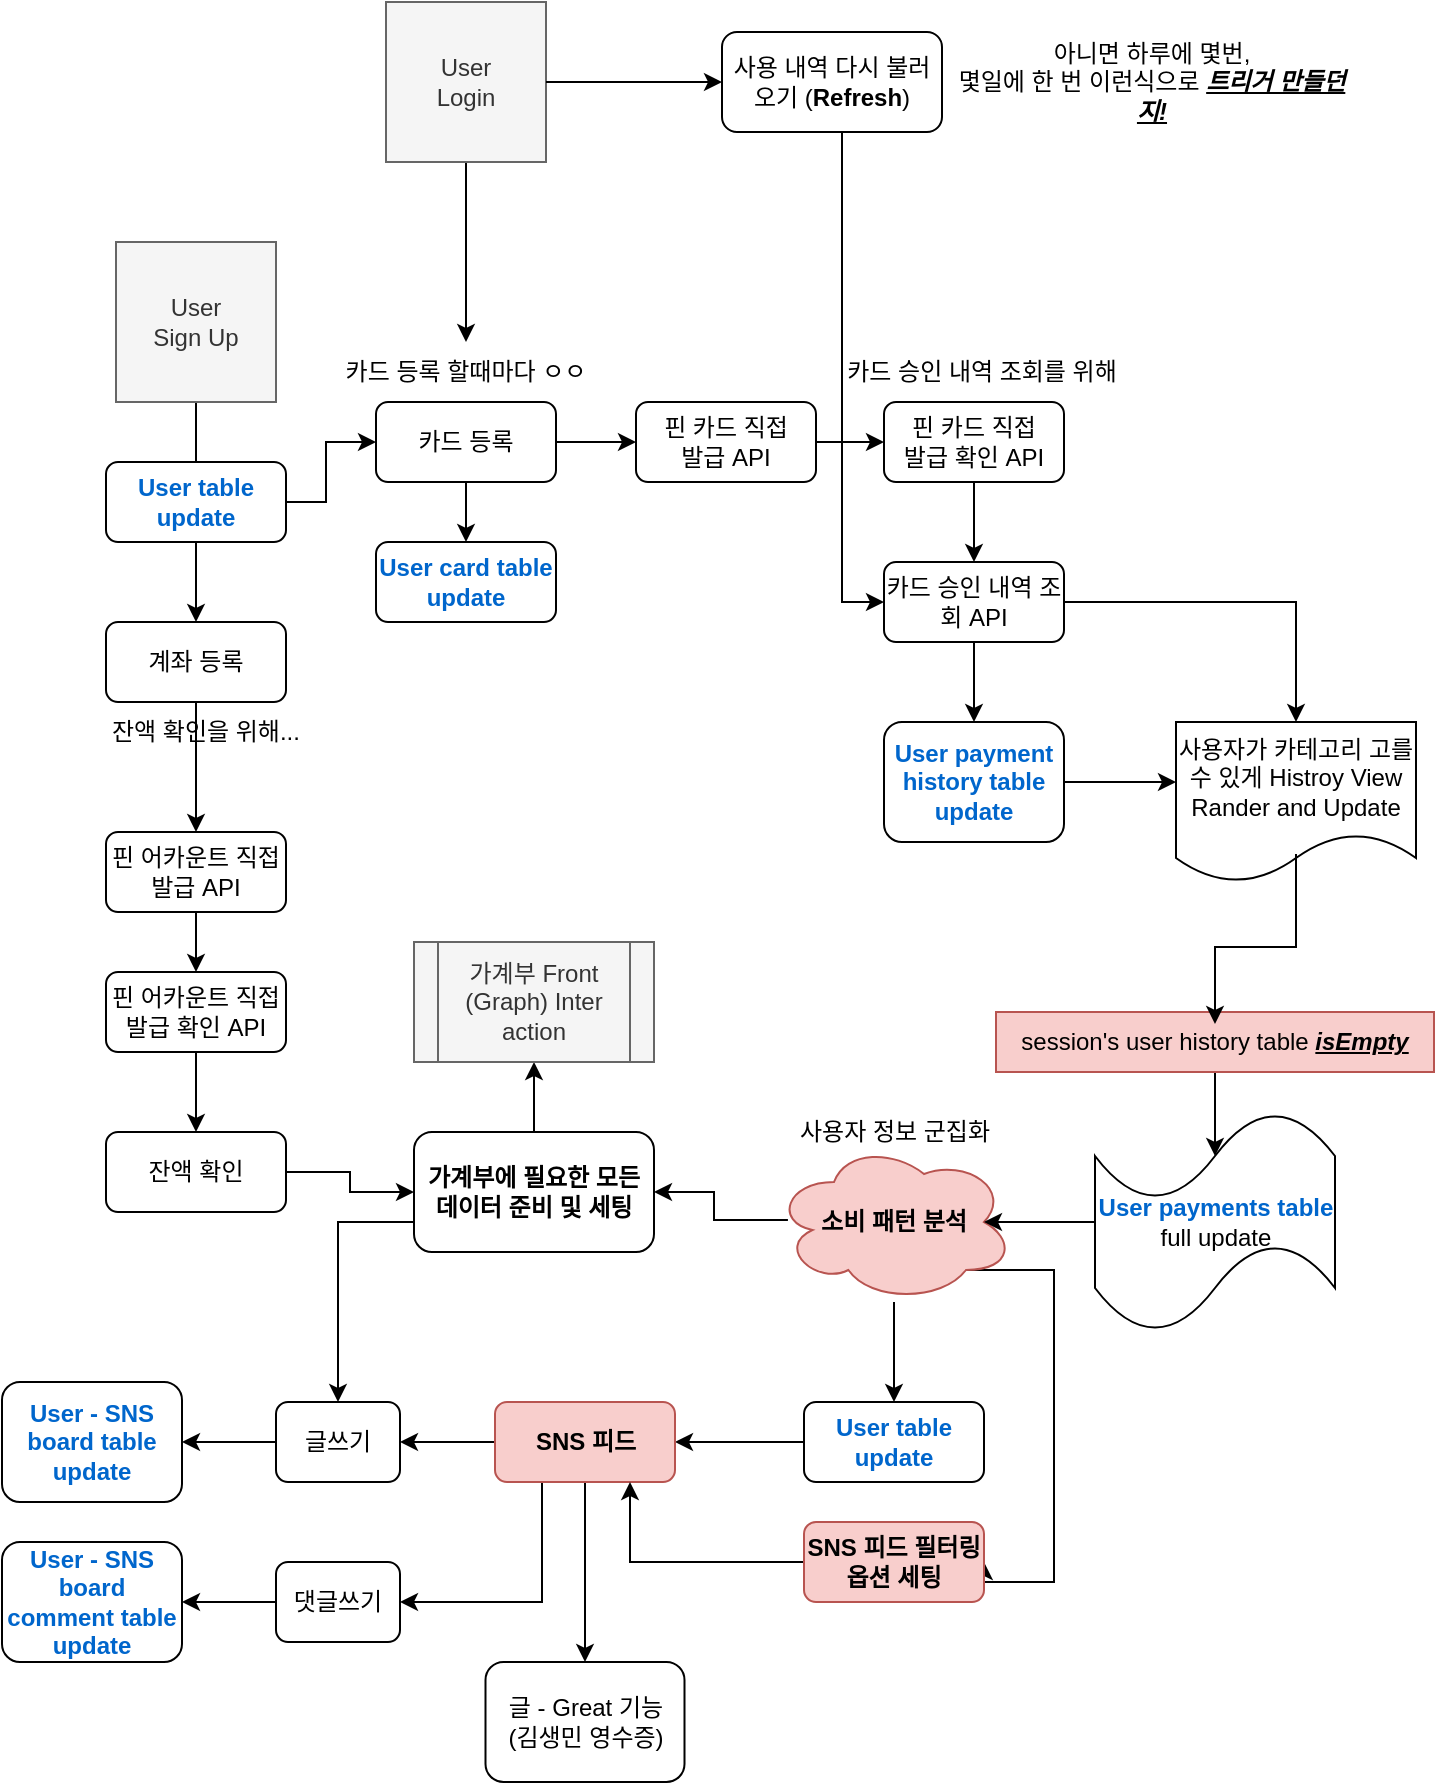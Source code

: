 <mxfile version="13.9.9" type="device" pages="2"><diagram id="NTzwY4wyhdFnSdknpehU" name="Simple_flow_chart_v1"><mxGraphModel dx="1854" dy="1157" grid="1" gridSize="10" guides="1" tooltips="1" connect="1" arrows="1" fold="1" page="1" pageScale="1" pageWidth="827" pageHeight="1169" math="0" shadow="0"><root><mxCell id="0"/><mxCell id="1" parent="0"/><mxCell id="Dc-8yQfU1E1qUTGHQdTF-12" style="edgeStyle=orthogonalEdgeStyle;rounded=0;orthogonalLoop=1;jettySize=auto;html=1;exitX=1;exitY=0.5;exitDx=0;exitDy=0;entryX=0;entryY=0.5;entryDx=0;entryDy=0;" edge="1" parent="1" source="Dc-8yQfU1E1qUTGHQdTF-49" target="Dc-8yQfU1E1qUTGHQdTF-10"><mxGeometry relative="1" as="geometry"><Array as="points"><mxPoint x="167" y="340"/><mxPoint x="192" y="340"/><mxPoint x="192" y="310"/></Array></mxGeometry></mxCell><mxCell id="Dc-8yQfU1E1qUTGHQdTF-14" style="edgeStyle=orthogonalEdgeStyle;rounded=0;orthogonalLoop=1;jettySize=auto;html=1;exitX=0.5;exitY=1;exitDx=0;exitDy=0;" edge="1" parent="1" source="Dc-8yQfU1E1qUTGHQdTF-8"><mxGeometry relative="1" as="geometry"><mxPoint x="127" y="400" as="targetPoint"/></mxGeometry></mxCell><mxCell id="Dc-8yQfU1E1qUTGHQdTF-8" value="User&lt;br&gt;Sign Up" style="whiteSpace=wrap;html=1;aspect=fixed;fillColor=#f5f5f5;strokeColor=#666666;fontColor=#333333;" vertex="1" parent="1"><mxGeometry x="87" y="210" width="80" height="80" as="geometry"/></mxCell><mxCell id="Dc-8yQfU1E1qUTGHQdTF-23" style="edgeStyle=orthogonalEdgeStyle;rounded=0;orthogonalLoop=1;jettySize=auto;html=1;exitX=1;exitY=0.5;exitDx=0;exitDy=0;entryX=0;entryY=0.5;entryDx=0;entryDy=0;" edge="1" parent="1" source="Dc-8yQfU1E1qUTGHQdTF-9" target="Dc-8yQfU1E1qUTGHQdTF-21"><mxGeometry relative="1" as="geometry"/></mxCell><mxCell id="Dc-8yQfU1E1qUTGHQdTF-9" value="핀 카드 직접 &lt;br&gt;발급 API" style="rounded=1;whiteSpace=wrap;html=1;" vertex="1" parent="1"><mxGeometry x="347" y="290" width="90" height="40" as="geometry"/></mxCell><mxCell id="Dc-8yQfU1E1qUTGHQdTF-13" style="edgeStyle=orthogonalEdgeStyle;rounded=0;orthogonalLoop=1;jettySize=auto;html=1;exitX=1;exitY=0.5;exitDx=0;exitDy=0;entryX=0;entryY=0.5;entryDx=0;entryDy=0;" edge="1" parent="1" source="Dc-8yQfU1E1qUTGHQdTF-10" target="Dc-8yQfU1E1qUTGHQdTF-9"><mxGeometry relative="1" as="geometry"/></mxCell><mxCell id="Dc-8yQfU1E1qUTGHQdTF-41" style="edgeStyle=orthogonalEdgeStyle;rounded=0;orthogonalLoop=1;jettySize=auto;html=1;exitX=0.5;exitY=1;exitDx=0;exitDy=0;entryX=0.5;entryY=0;entryDx=0;entryDy=0;" edge="1" parent="1" source="Dc-8yQfU1E1qUTGHQdTF-10" target="Dc-8yQfU1E1qUTGHQdTF-40"><mxGeometry relative="1" as="geometry"/></mxCell><mxCell id="Dc-8yQfU1E1qUTGHQdTF-10" value="카드 등록" style="rounded=1;whiteSpace=wrap;html=1;" vertex="1" parent="1"><mxGeometry x="217" y="290" width="90" height="40" as="geometry"/></mxCell><mxCell id="Dc-8yQfU1E1qUTGHQdTF-18" style="edgeStyle=orthogonalEdgeStyle;rounded=0;orthogonalLoop=1;jettySize=auto;html=1;exitX=0.5;exitY=1;exitDx=0;exitDy=0;entryX=0.5;entryY=0;entryDx=0;entryDy=0;" edge="1" parent="1" source="Dc-8yQfU1E1qUTGHQdTF-15" target="Dc-8yQfU1E1qUTGHQdTF-17"><mxGeometry relative="1" as="geometry"/></mxCell><mxCell id="Dc-8yQfU1E1qUTGHQdTF-15" value="계좌 등록" style="rounded=1;whiteSpace=wrap;html=1;" vertex="1" parent="1"><mxGeometry x="82" y="400" width="90" height="40" as="geometry"/></mxCell><mxCell id="Dc-8yQfU1E1qUTGHQdTF-16" value="잔액 확인을 위해..." style="text;html=1;strokeColor=none;fillColor=none;align=center;verticalAlign=middle;whiteSpace=wrap;rounded=0;" vertex="1" parent="1"><mxGeometry x="82" y="440" width="100" height="30" as="geometry"/></mxCell><mxCell id="Dc-8yQfU1E1qUTGHQdTF-20" style="edgeStyle=orthogonalEdgeStyle;rounded=0;orthogonalLoop=1;jettySize=auto;html=1;exitX=0.5;exitY=1;exitDx=0;exitDy=0;entryX=0.5;entryY=0;entryDx=0;entryDy=0;" edge="1" parent="1" source="Dc-8yQfU1E1qUTGHQdTF-17" target="Dc-8yQfU1E1qUTGHQdTF-19"><mxGeometry relative="1" as="geometry"/></mxCell><mxCell id="Dc-8yQfU1E1qUTGHQdTF-17" value="핀 어카운트 직접 &lt;br&gt;발급 API" style="rounded=1;whiteSpace=wrap;html=1;" vertex="1" parent="1"><mxGeometry x="82" y="505" width="90" height="40" as="geometry"/></mxCell><mxCell id="Dc-8yQfU1E1qUTGHQdTF-36" style="edgeStyle=orthogonalEdgeStyle;rounded=0;orthogonalLoop=1;jettySize=auto;html=1;exitX=0.5;exitY=1;exitDx=0;exitDy=0;entryX=0.5;entryY=0;entryDx=0;entryDy=0;" edge="1" parent="1" source="Dc-8yQfU1E1qUTGHQdTF-19" target="Dc-8yQfU1E1qUTGHQdTF-35"><mxGeometry relative="1" as="geometry"/></mxCell><mxCell id="Dc-8yQfU1E1qUTGHQdTF-19" value="핀 어카운트 직접 &lt;br&gt;발급 확인 API" style="rounded=1;whiteSpace=wrap;html=1;" vertex="1" parent="1"><mxGeometry x="82" y="575" width="90" height="40" as="geometry"/></mxCell><mxCell id="Dc-8yQfU1E1qUTGHQdTF-24" style="edgeStyle=orthogonalEdgeStyle;rounded=0;orthogonalLoop=1;jettySize=auto;html=1;exitX=0.5;exitY=1;exitDx=0;exitDy=0;" edge="1" parent="1" source="Dc-8yQfU1E1qUTGHQdTF-21"><mxGeometry relative="1" as="geometry"><mxPoint x="516" y="370" as="targetPoint"/></mxGeometry></mxCell><mxCell id="Dc-8yQfU1E1qUTGHQdTF-21" value="핀 카드 직접 &lt;br&gt;발급 확인 API" style="rounded=1;whiteSpace=wrap;html=1;" vertex="1" parent="1"><mxGeometry x="471" y="290" width="90" height="40" as="geometry"/></mxCell><mxCell id="Dc-8yQfU1E1qUTGHQdTF-30" value="" style="edgeStyle=orthogonalEdgeStyle;rounded=0;orthogonalLoop=1;jettySize=auto;html=1;" edge="1" parent="1" source="Dc-8yQfU1E1qUTGHQdTF-25" target="Dc-8yQfU1E1qUTGHQdTF-28"><mxGeometry relative="1" as="geometry"/></mxCell><mxCell id="Dc-8yQfU1E1qUTGHQdTF-44" style="edgeStyle=orthogonalEdgeStyle;rounded=0;orthogonalLoop=1;jettySize=auto;html=1;exitX=0.5;exitY=1;exitDx=0;exitDy=0;entryX=0.5;entryY=0;entryDx=0;entryDy=0;" edge="1" parent="1" source="Dc-8yQfU1E1qUTGHQdTF-25" target="Dc-8yQfU1E1qUTGHQdTF-43"><mxGeometry relative="1" as="geometry"/></mxCell><mxCell id="Dc-8yQfU1E1qUTGHQdTF-25" value="카드 승인 내역 조회 API" style="rounded=1;whiteSpace=wrap;html=1;" vertex="1" parent="1"><mxGeometry x="471" y="370" width="90" height="40" as="geometry"/></mxCell><mxCell id="Dc-8yQfU1E1qUTGHQdTF-48" value="" style="edgeStyle=orthogonalEdgeStyle;rounded=0;orthogonalLoop=1;jettySize=auto;html=1;entryX=1;entryY=0.5;entryDx=0;entryDy=0;exitX=0.058;exitY=0.488;exitDx=0;exitDy=0;exitPerimeter=0;" edge="1" parent="1" source="Dc-8yQfU1E1qUTGHQdTF-52" target="Dc-8yQfU1E1qUTGHQdTF-57"><mxGeometry relative="1" as="geometry"><mxPoint x="386" y="700" as="targetPoint"/></mxGeometry></mxCell><mxCell id="Dc-8yQfU1E1qUTGHQdTF-27" value="&lt;b&gt;&lt;font color=&quot;#0066cc&quot;&gt;User payments table&lt;/font&gt; &lt;/b&gt;full update" style="shape=tape;whiteSpace=wrap;html=1;" vertex="1" parent="1"><mxGeometry x="576.5" y="645" width="120" height="110" as="geometry"/></mxCell><mxCell id="Dc-8yQfU1E1qUTGHQdTF-31" value="" style="edgeStyle=orthogonalEdgeStyle;rounded=0;orthogonalLoop=1;jettySize=auto;html=1;exitX=0.5;exitY=0.825;exitDx=0;exitDy=0;exitPerimeter=0;entryX=0.5;entryY=0.2;entryDx=0;entryDy=0;entryPerimeter=0;" edge="1" parent="1" source="Dc-8yQfU1E1qUTGHQdTF-37" target="Dc-8yQfU1E1qUTGHQdTF-27"><mxGeometry relative="1" as="geometry"/></mxCell><mxCell id="Dc-8yQfU1E1qUTGHQdTF-28" value="사용자가 카테고리 고를 수 있게 Histroy View Rander and Update" style="shape=document;whiteSpace=wrap;html=1;boundedLbl=1;" vertex="1" parent="1"><mxGeometry x="617" y="450" width="120" height="80" as="geometry"/></mxCell><mxCell id="Dc-8yQfU1E1qUTGHQdTF-77" style="edgeStyle=orthogonalEdgeStyle;rounded=0;orthogonalLoop=1;jettySize=auto;html=1;exitX=1;exitY=0.5;exitDx=0;exitDy=0;entryX=0;entryY=0.5;entryDx=0;entryDy=0;" edge="1" parent="1" source="Dc-8yQfU1E1qUTGHQdTF-35" target="Dc-8yQfU1E1qUTGHQdTF-57"><mxGeometry relative="1" as="geometry"/></mxCell><mxCell id="Dc-8yQfU1E1qUTGHQdTF-35" value="잔액 확인" style="rounded=1;whiteSpace=wrap;html=1;" vertex="1" parent="1"><mxGeometry x="82" y="655" width="90" height="40" as="geometry"/></mxCell><mxCell id="Dc-8yQfU1E1qUTGHQdTF-40" value="&lt;b&gt;&lt;font color=&quot;#0066cc&quot;&gt;User card table update&lt;/font&gt;&lt;/b&gt;" style="rounded=1;whiteSpace=wrap;html=1;" vertex="1" parent="1"><mxGeometry x="217" y="360" width="90" height="40" as="geometry"/></mxCell><mxCell id="Dc-8yQfU1E1qUTGHQdTF-37" value="session's user history table &lt;b&gt;&lt;u&gt;&lt;i&gt;isEmpty&lt;/i&gt;&lt;/u&gt;&lt;/b&gt;" style="text;html=1;strokeColor=#b85450;fillColor=#f8cecc;align=center;verticalAlign=middle;whiteSpace=wrap;rounded=0;" vertex="1" parent="1"><mxGeometry x="527" y="595" width="219" height="30" as="geometry"/></mxCell><mxCell id="Dc-8yQfU1E1qUTGHQdTF-42" value="" style="edgeStyle=orthogonalEdgeStyle;rounded=0;orthogonalLoop=1;jettySize=auto;html=1;exitX=0.5;exitY=0.825;exitDx=0;exitDy=0;exitPerimeter=0;entryX=0.5;entryY=0.2;entryDx=0;entryDy=0;entryPerimeter=0;" edge="1" parent="1" source="Dc-8yQfU1E1qUTGHQdTF-28" target="Dc-8yQfU1E1qUTGHQdTF-37"><mxGeometry relative="1" as="geometry"><mxPoint x="677" y="516" as="sourcePoint"/><mxPoint x="516" y="592" as="targetPoint"/></mxGeometry></mxCell><mxCell id="Dc-8yQfU1E1qUTGHQdTF-45" style="edgeStyle=orthogonalEdgeStyle;rounded=0;orthogonalLoop=1;jettySize=auto;html=1;exitX=1;exitY=0.5;exitDx=0;exitDy=0;entryX=0;entryY=0.375;entryDx=0;entryDy=0;entryPerimeter=0;" edge="1" parent="1" source="Dc-8yQfU1E1qUTGHQdTF-43" target="Dc-8yQfU1E1qUTGHQdTF-28"><mxGeometry relative="1" as="geometry"/></mxCell><mxCell id="Dc-8yQfU1E1qUTGHQdTF-43" value="&lt;b&gt;&lt;font color=&quot;#0066cc&quot;&gt;User payment history table update&lt;/font&gt;&lt;/b&gt;" style="rounded=1;whiteSpace=wrap;html=1;" vertex="1" parent="1"><mxGeometry x="471" y="450" width="90" height="60" as="geometry"/></mxCell><mxCell id="Dc-8yQfU1E1qUTGHQdTF-49" value="&lt;b&gt;&lt;font color=&quot;#0066cc&quot;&gt;User table update&lt;/font&gt;&lt;/b&gt;" style="rounded=1;whiteSpace=wrap;html=1;" vertex="1" parent="1"><mxGeometry x="82" y="320" width="90" height="40" as="geometry"/></mxCell><mxCell id="Dc-8yQfU1E1qUTGHQdTF-51" value="카드 승인 내역 조회를 위해" style="text;html=1;strokeColor=none;fillColor=none;align=center;verticalAlign=middle;whiteSpace=wrap;rounded=0;" vertex="1" parent="1"><mxGeometry x="450" y="260" width="140" height="30" as="geometry"/></mxCell><mxCell id="Dc-8yQfU1E1qUTGHQdTF-56" value="" style="edgeStyle=orthogonalEdgeStyle;rounded=0;orthogonalLoop=1;jettySize=auto;html=1;" edge="1" parent="1" source="Dc-8yQfU1E1qUTGHQdTF-52" target="Dc-8yQfU1E1qUTGHQdTF-54"><mxGeometry relative="1" as="geometry"/></mxCell><mxCell id="Dc-8yQfU1E1qUTGHQdTF-90" style="edgeStyle=orthogonalEdgeStyle;rounded=0;orthogonalLoop=1;jettySize=auto;html=1;exitX=0.8;exitY=0.8;exitDx=0;exitDy=0;exitPerimeter=0;entryX=1;entryY=0.5;entryDx=0;entryDy=0;" edge="1" parent="1" source="Dc-8yQfU1E1qUTGHQdTF-52" target="Dc-8yQfU1E1qUTGHQdTF-89"><mxGeometry relative="1" as="geometry"><Array as="points"><mxPoint x="556" y="724"/><mxPoint x="556" y="880"/></Array></mxGeometry></mxCell><mxCell id="Dc-8yQfU1E1qUTGHQdTF-52" value="&lt;b&gt;소비 패턴 분석&lt;/b&gt;" style="ellipse;shape=cloud;whiteSpace=wrap;html=1;fillColor=#f8cecc;strokeColor=#b85450;" vertex="1" parent="1"><mxGeometry x="416" y="660" width="120" height="80" as="geometry"/></mxCell><mxCell id="Dc-8yQfU1E1qUTGHQdTF-53" value="" style="edgeStyle=orthogonalEdgeStyle;rounded=0;orthogonalLoop=1;jettySize=auto;html=1;entryX=0.875;entryY=0.5;entryDx=0;entryDy=0;entryPerimeter=0;" edge="1" parent="1" source="Dc-8yQfU1E1qUTGHQdTF-27" target="Dc-8yQfU1E1qUTGHQdTF-52"><mxGeometry relative="1" as="geometry"><mxPoint x="576.5" y="700" as="sourcePoint"/><mxPoint x="366" y="700" as="targetPoint"/></mxGeometry></mxCell><mxCell id="Dc-8yQfU1E1qUTGHQdTF-67" style="edgeStyle=orthogonalEdgeStyle;rounded=0;orthogonalLoop=1;jettySize=auto;html=1;exitX=0;exitY=0.5;exitDx=0;exitDy=0;entryX=1;entryY=0.5;entryDx=0;entryDy=0;" edge="1" parent="1" source="Dc-8yQfU1E1qUTGHQdTF-54" target="Dc-8yQfU1E1qUTGHQdTF-66"><mxGeometry relative="1" as="geometry"/></mxCell><mxCell id="Dc-8yQfU1E1qUTGHQdTF-54" value="&lt;b&gt;&lt;font color=&quot;#0066cc&quot;&gt;User table update&lt;/font&gt;&lt;/b&gt;" style="rounded=1;whiteSpace=wrap;html=1;" vertex="1" parent="1"><mxGeometry x="431" y="790" width="90" height="40" as="geometry"/></mxCell><mxCell id="Dc-8yQfU1E1qUTGHQdTF-62" style="edgeStyle=orthogonalEdgeStyle;rounded=0;orthogonalLoop=1;jettySize=auto;html=1;exitX=0.5;exitY=0;exitDx=0;exitDy=0;entryX=0.5;entryY=1;entryDx=0;entryDy=0;" edge="1" parent="1" source="Dc-8yQfU1E1qUTGHQdTF-57" target="Dc-8yQfU1E1qUTGHQdTF-60"><mxGeometry relative="1" as="geometry"/></mxCell><mxCell id="Dc-8yQfU1E1qUTGHQdTF-82" style="edgeStyle=orthogonalEdgeStyle;rounded=0;orthogonalLoop=1;jettySize=auto;html=1;exitX=0;exitY=0.75;exitDx=0;exitDy=0;" edge="1" parent="1" source="Dc-8yQfU1E1qUTGHQdTF-57" target="Dc-8yQfU1E1qUTGHQdTF-74"><mxGeometry relative="1" as="geometry"/></mxCell><mxCell id="Dc-8yQfU1E1qUTGHQdTF-57" value="&lt;b&gt;가계부에 필요한 모든 &lt;br&gt;데이터 준비 및 세팅&lt;/b&gt;" style="rounded=1;whiteSpace=wrap;html=1;" vertex="1" parent="1"><mxGeometry x="236" y="655" width="120" height="60" as="geometry"/></mxCell><mxCell id="Dc-8yQfU1E1qUTGHQdTF-59" value="사용자 정보 군집화" style="text;html=1;strokeColor=none;fillColor=none;align=center;verticalAlign=middle;whiteSpace=wrap;rounded=0;" vertex="1" parent="1"><mxGeometry x="366.5" y="640" width="219" height="30" as="geometry"/></mxCell><mxCell id="Dc-8yQfU1E1qUTGHQdTF-60" value="가계부 Front (Graph) Inter action" style="shape=process;whiteSpace=wrap;html=1;backgroundOutline=1;fillColor=#f5f5f5;strokeColor=#666666;fontColor=#333333;" vertex="1" parent="1"><mxGeometry x="236" y="560" width="120" height="60" as="geometry"/></mxCell><mxCell id="Dc-8yQfU1E1qUTGHQdTF-63" value="카드 등록 할때마다 ㅇㅇ" style="text;html=1;strokeColor=none;fillColor=none;align=center;verticalAlign=middle;whiteSpace=wrap;rounded=0;" vertex="1" parent="1"><mxGeometry x="192" y="260" width="140" height="30" as="geometry"/></mxCell><mxCell id="Dc-8yQfU1E1qUTGHQdTF-75" style="edgeStyle=orthogonalEdgeStyle;rounded=0;orthogonalLoop=1;jettySize=auto;html=1;exitX=0;exitY=0.5;exitDx=0;exitDy=0;" edge="1" parent="1" source="Dc-8yQfU1E1qUTGHQdTF-66" target="Dc-8yQfU1E1qUTGHQdTF-74"><mxGeometry relative="1" as="geometry"/></mxCell><mxCell id="Dc-8yQfU1E1qUTGHQdTF-84" style="edgeStyle=orthogonalEdgeStyle;rounded=0;orthogonalLoop=1;jettySize=auto;html=1;exitX=0.5;exitY=1;exitDx=0;exitDy=0;entryX=1;entryY=0.5;entryDx=0;entryDy=0;" edge="1" parent="1" source="Dc-8yQfU1E1qUTGHQdTF-66" target="Dc-8yQfU1E1qUTGHQdTF-83"><mxGeometry relative="1" as="geometry"><Array as="points"><mxPoint x="300" y="830"/><mxPoint x="300" y="890"/></Array></mxGeometry></mxCell><mxCell id="Dc-8yQfU1E1qUTGHQdTF-93" style="edgeStyle=orthogonalEdgeStyle;rounded=0;orthogonalLoop=1;jettySize=auto;html=1;exitX=0.5;exitY=1;exitDx=0;exitDy=0;entryX=0.5;entryY=0;entryDx=0;entryDy=0;" edge="1" parent="1" source="Dc-8yQfU1E1qUTGHQdTF-66" target="Dc-8yQfU1E1qUTGHQdTF-92"><mxGeometry relative="1" as="geometry"/></mxCell><mxCell id="Dc-8yQfU1E1qUTGHQdTF-66" value="&lt;b&gt;SNS 피드&lt;/b&gt;" style="rounded=1;whiteSpace=wrap;html=1;fillColor=#f8cecc;strokeColor=#b85450;" vertex="1" parent="1"><mxGeometry x="276.5" y="790" width="90" height="40" as="geometry"/></mxCell><mxCell id="Dc-8yQfU1E1qUTGHQdTF-69" style="edgeStyle=orthogonalEdgeStyle;rounded=0;orthogonalLoop=1;jettySize=auto;html=1;exitX=0.5;exitY=1;exitDx=0;exitDy=0;entryX=0.5;entryY=0;entryDx=0;entryDy=0;" edge="1" parent="1" source="Dc-8yQfU1E1qUTGHQdTF-68" target="Dc-8yQfU1E1qUTGHQdTF-63"><mxGeometry relative="1" as="geometry"/></mxCell><mxCell id="Dc-8yQfU1E1qUTGHQdTF-70" style="edgeStyle=orthogonalEdgeStyle;rounded=0;orthogonalLoop=1;jettySize=auto;html=1;exitX=1;exitY=0.5;exitDx=0;exitDy=0;entryX=0;entryY=0.5;entryDx=0;entryDy=0;" edge="1" parent="1" source="Dc-8yQfU1E1qUTGHQdTF-71" target="Dc-8yQfU1E1qUTGHQdTF-25"><mxGeometry relative="1" as="geometry"><Array as="points"><mxPoint x="450" y="130"/><mxPoint x="450" y="390"/></Array></mxGeometry></mxCell><mxCell id="Dc-8yQfU1E1qUTGHQdTF-68" value="User&lt;br&gt;Login" style="whiteSpace=wrap;html=1;aspect=fixed;fillColor=#f5f5f5;strokeColor=#666666;fontColor=#333333;" vertex="1" parent="1"><mxGeometry x="222" y="90" width="80" height="80" as="geometry"/></mxCell><mxCell id="Dc-8yQfU1E1qUTGHQdTF-71" value="사용 내역 다시 불러오기 (&lt;b&gt;Refresh&lt;/b&gt;)" style="rounded=1;whiteSpace=wrap;html=1;" vertex="1" parent="1"><mxGeometry x="390" y="105" width="110" height="50" as="geometry"/></mxCell><mxCell id="Dc-8yQfU1E1qUTGHQdTF-72" style="edgeStyle=orthogonalEdgeStyle;rounded=0;orthogonalLoop=1;jettySize=auto;html=1;exitX=1;exitY=0.5;exitDx=0;exitDy=0;entryX=0;entryY=0.5;entryDx=0;entryDy=0;" edge="1" parent="1" source="Dc-8yQfU1E1qUTGHQdTF-68" target="Dc-8yQfU1E1qUTGHQdTF-71"><mxGeometry relative="1" as="geometry"><mxPoint x="302" y="130" as="sourcePoint"/><mxPoint x="471" y="390" as="targetPoint"/><Array as="points"/></mxGeometry></mxCell><mxCell id="Dc-8yQfU1E1qUTGHQdTF-81" style="edgeStyle=orthogonalEdgeStyle;rounded=0;orthogonalLoop=1;jettySize=auto;html=1;exitX=0;exitY=0.5;exitDx=0;exitDy=0;" edge="1" parent="1" source="Dc-8yQfU1E1qUTGHQdTF-74" target="Dc-8yQfU1E1qUTGHQdTF-79"><mxGeometry relative="1" as="geometry"/></mxCell><mxCell id="Dc-8yQfU1E1qUTGHQdTF-74" value="글쓰기" style="rounded=1;whiteSpace=wrap;html=1;" vertex="1" parent="1"><mxGeometry x="167" y="790" width="62" height="40" as="geometry"/></mxCell><mxCell id="Dc-8yQfU1E1qUTGHQdTF-78" value="아니면 하루에 몇번, &lt;br&gt;몇일에 한 번 이런식으로 &lt;b&gt;&lt;u&gt;&lt;i&gt;트리거 만들던지!&lt;/i&gt;&lt;/u&gt;&lt;/b&gt;" style="text;html=1;strokeColor=none;fillColor=none;align=center;verticalAlign=middle;whiteSpace=wrap;rounded=0;" vertex="1" parent="1"><mxGeometry x="500" y="115" width="210" height="30" as="geometry"/></mxCell><mxCell id="Dc-8yQfU1E1qUTGHQdTF-79" value="&lt;b&gt;&lt;font color=&quot;#0066cc&quot;&gt;User - SNS board table update&lt;/font&gt;&lt;/b&gt;" style="rounded=1;whiteSpace=wrap;html=1;" vertex="1" parent="1"><mxGeometry x="30" y="780" width="90" height="60" as="geometry"/></mxCell><mxCell id="Dc-8yQfU1E1qUTGHQdTF-87" style="edgeStyle=orthogonalEdgeStyle;rounded=0;orthogonalLoop=1;jettySize=auto;html=1;exitX=0;exitY=0.5;exitDx=0;exitDy=0;entryX=1;entryY=0.5;entryDx=0;entryDy=0;" edge="1" parent="1" source="Dc-8yQfU1E1qUTGHQdTF-83" target="Dc-8yQfU1E1qUTGHQdTF-85"><mxGeometry relative="1" as="geometry"/></mxCell><mxCell id="Dc-8yQfU1E1qUTGHQdTF-83" value="댓글쓰기" style="rounded=1;whiteSpace=wrap;html=1;" vertex="1" parent="1"><mxGeometry x="167" y="870" width="62" height="40" as="geometry"/></mxCell><mxCell id="Dc-8yQfU1E1qUTGHQdTF-85" value="&lt;b&gt;&lt;font color=&quot;#0066cc&quot;&gt;User - SNS board comment table update&lt;/font&gt;&lt;/b&gt;" style="rounded=1;whiteSpace=wrap;html=1;" vertex="1" parent="1"><mxGeometry x="30" y="860" width="90" height="60" as="geometry"/></mxCell><mxCell id="Dc-8yQfU1E1qUTGHQdTF-91" style="edgeStyle=orthogonalEdgeStyle;rounded=0;orthogonalLoop=1;jettySize=auto;html=1;exitX=0;exitY=0.5;exitDx=0;exitDy=0;entryX=0.75;entryY=1;entryDx=0;entryDy=0;" edge="1" parent="1" source="Dc-8yQfU1E1qUTGHQdTF-89" target="Dc-8yQfU1E1qUTGHQdTF-66"><mxGeometry relative="1" as="geometry"/></mxCell><mxCell id="Dc-8yQfU1E1qUTGHQdTF-89" value="&lt;b&gt;SNS 피드 필터링 옵션 세팅&lt;/b&gt;" style="rounded=1;whiteSpace=wrap;html=1;fillColor=#f8cecc;strokeColor=#b85450;" vertex="1" parent="1"><mxGeometry x="431" y="850" width="90" height="40" as="geometry"/></mxCell><mxCell id="Dc-8yQfU1E1qUTGHQdTF-92" value="글 - Great 기능 &lt;br&gt;(김생민 영수증)" style="rounded=1;whiteSpace=wrap;html=1;" vertex="1" parent="1"><mxGeometry x="271.75" y="920" width="99.5" height="60" as="geometry"/></mxCell></root></mxGraphModel></diagram><diagram id="Lfa6yK0l5vA0O5DcXXZf" name="BusinessLogic_1"><mxGraphModel dx="1298" dy="810" grid="1" gridSize="10" guides="1" tooltips="1" connect="1" arrows="1" fold="1" page="1" pageScale="1" pageWidth="827" pageHeight="1169" math="0" shadow="0"><root><mxCell id="MofO_5duR2YEAJvuyVrn-0"/><mxCell id="MofO_5duR2YEAJvuyVrn-1" parent="MofO_5duR2YEAJvuyVrn-0"/></root></mxGraphModel></diagram></mxfile>